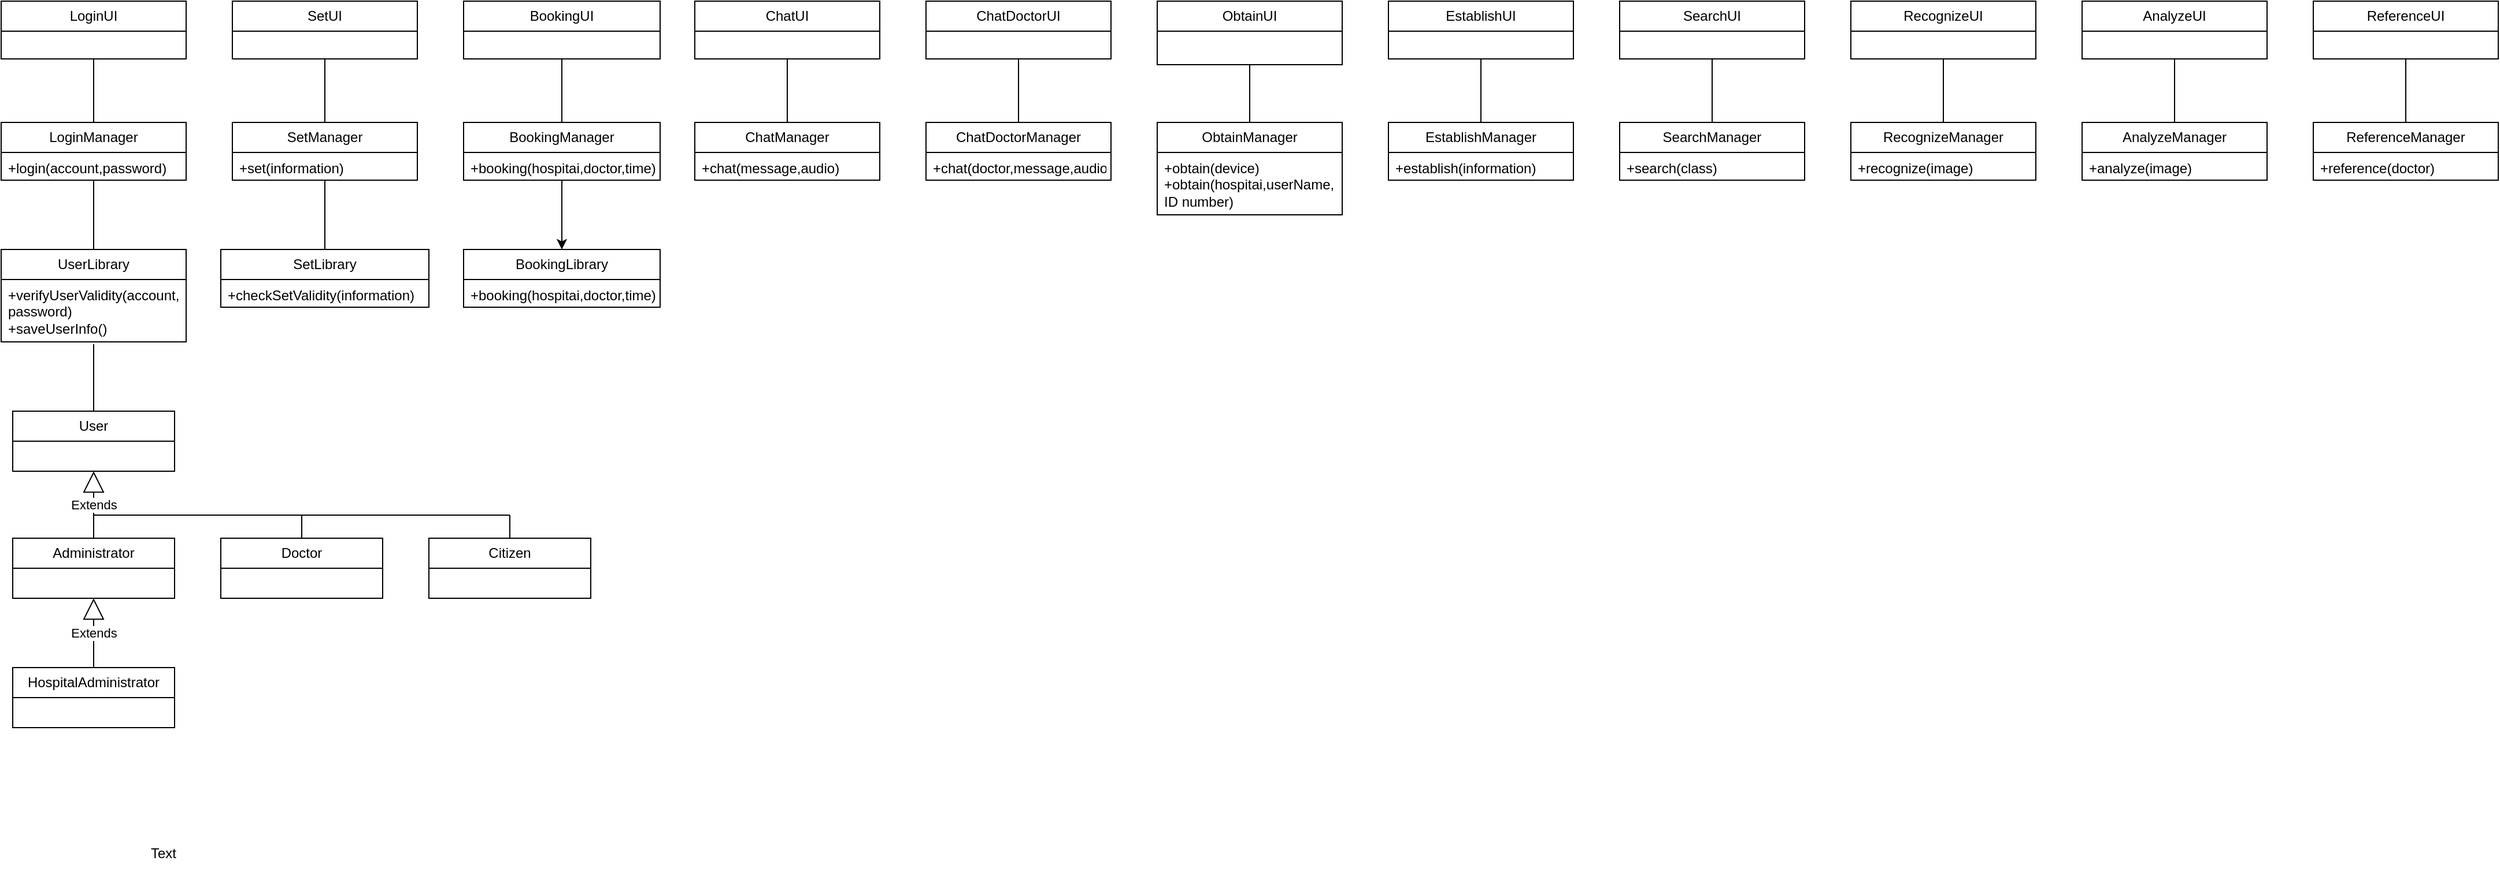 <mxfile version="24.4.0" type="github" pages="2">
  <diagram name="第 1 页" id="EGxzH5xs3cO7tH5hkBDh">
    <mxGraphModel dx="1167" dy="580" grid="1" gridSize="10" guides="1" tooltips="1" connect="1" arrows="1" fold="1" page="1" pageScale="1" pageWidth="827" pageHeight="1169" math="0" shadow="0">
      <root>
        <mxCell id="0" />
        <mxCell id="1" parent="0" />
        <mxCell id="B4zDRRMBpd5nmt5ICbeN-32" value="" style="edgeStyle=orthogonalEdgeStyle;rounded=0;orthogonalLoop=1;jettySize=auto;html=1;endArrow=none;endFill=0;" edge="1" parent="1" source="B4zDRRMBpd5nmt5ICbeN-1">
          <mxGeometry relative="1" as="geometry">
            <mxPoint x="200" y="762" as="targetPoint" />
          </mxGeometry>
        </mxCell>
        <mxCell id="B4zDRRMBpd5nmt5ICbeN-1" value="User" style="swimlane;fontStyle=0;childLayout=stackLayout;horizontal=1;startSize=26;fillColor=none;horizontalStack=0;resizeParent=1;resizeParentMax=0;resizeLast=0;collapsible=1;marginBottom=0;whiteSpace=wrap;html=1;" vertex="1" parent="1">
          <mxGeometry x="130" y="820" width="140" height="52" as="geometry">
            <mxRectangle x="60" y="100" width="70" height="30" as="alternateBounds" />
          </mxGeometry>
        </mxCell>
        <mxCell id="B4zDRRMBpd5nmt5ICbeN-2" value="&amp;nbsp;" style="text;strokeColor=none;fillColor=none;align=left;verticalAlign=top;spacingLeft=4;spacingRight=4;overflow=hidden;rotatable=0;points=[[0,0.5],[1,0.5]];portConstraint=eastwest;whiteSpace=wrap;html=1;" vertex="1" parent="B4zDRRMBpd5nmt5ICbeN-1">
          <mxGeometry y="26" width="140" height="26" as="geometry" />
        </mxCell>
        <mxCell id="B4zDRRMBpd5nmt5ICbeN-9" value="Administrator" style="swimlane;fontStyle=0;childLayout=stackLayout;horizontal=1;startSize=26;fillColor=none;horizontalStack=0;resizeParent=1;resizeParentMax=0;resizeLast=0;collapsible=1;marginBottom=0;whiteSpace=wrap;html=1;" vertex="1" parent="1">
          <mxGeometry x="130" y="930" width="140" height="52" as="geometry">
            <mxRectangle x="60" y="100" width="70" height="30" as="alternateBounds" />
          </mxGeometry>
        </mxCell>
        <mxCell id="B4zDRRMBpd5nmt5ICbeN-10" value="&amp;nbsp;" style="text;strokeColor=none;fillColor=none;align=left;verticalAlign=top;spacingLeft=4;spacingRight=4;overflow=hidden;rotatable=0;points=[[0,0.5],[1,0.5]];portConstraint=eastwest;whiteSpace=wrap;html=1;" vertex="1" parent="B4zDRRMBpd5nmt5ICbeN-9">
          <mxGeometry y="26" width="140" height="26" as="geometry" />
        </mxCell>
        <mxCell id="B4zDRRMBpd5nmt5ICbeN-11" value="Doctor" style="swimlane;fontStyle=0;childLayout=stackLayout;horizontal=1;startSize=26;fillColor=none;horizontalStack=0;resizeParent=1;resizeParentMax=0;resizeLast=0;collapsible=1;marginBottom=0;whiteSpace=wrap;html=1;" vertex="1" parent="1">
          <mxGeometry x="310" y="930" width="140" height="52" as="geometry">
            <mxRectangle x="60" y="100" width="70" height="30" as="alternateBounds" />
          </mxGeometry>
        </mxCell>
        <mxCell id="B4zDRRMBpd5nmt5ICbeN-12" value="&amp;nbsp;" style="text;strokeColor=none;fillColor=none;align=left;verticalAlign=top;spacingLeft=4;spacingRight=4;overflow=hidden;rotatable=0;points=[[0,0.5],[1,0.5]];portConstraint=eastwest;whiteSpace=wrap;html=1;" vertex="1" parent="B4zDRRMBpd5nmt5ICbeN-11">
          <mxGeometry y="26" width="140" height="26" as="geometry" />
        </mxCell>
        <mxCell id="B4zDRRMBpd5nmt5ICbeN-14" value="Citizen" style="swimlane;fontStyle=0;childLayout=stackLayout;horizontal=1;startSize=26;fillColor=none;horizontalStack=0;resizeParent=1;resizeParentMax=0;resizeLast=0;collapsible=1;marginBottom=0;whiteSpace=wrap;html=1;" vertex="1" parent="1">
          <mxGeometry x="490" y="930" width="140" height="52" as="geometry">
            <mxRectangle x="60" y="100" width="70" height="30" as="alternateBounds" />
          </mxGeometry>
        </mxCell>
        <mxCell id="B4zDRRMBpd5nmt5ICbeN-15" value="&amp;nbsp;" style="text;strokeColor=none;fillColor=none;align=left;verticalAlign=top;spacingLeft=4;spacingRight=4;overflow=hidden;rotatable=0;points=[[0,0.5],[1,0.5]];portConstraint=eastwest;whiteSpace=wrap;html=1;" vertex="1" parent="B4zDRRMBpd5nmt5ICbeN-14">
          <mxGeometry y="26" width="140" height="26" as="geometry" />
        </mxCell>
        <mxCell id="B4zDRRMBpd5nmt5ICbeN-17" value="HospitalAdministrator" style="swimlane;fontStyle=0;childLayout=stackLayout;horizontal=1;startSize=26;fillColor=none;horizontalStack=0;resizeParent=1;resizeParentMax=0;resizeLast=0;collapsible=1;marginBottom=0;whiteSpace=wrap;html=1;" vertex="1" parent="1">
          <mxGeometry x="130" y="1042" width="140" height="52" as="geometry">
            <mxRectangle x="60" y="100" width="70" height="30" as="alternateBounds" />
          </mxGeometry>
        </mxCell>
        <mxCell id="B4zDRRMBpd5nmt5ICbeN-18" value="&amp;nbsp;" style="text;strokeColor=none;fillColor=none;align=left;verticalAlign=top;spacingLeft=4;spacingRight=4;overflow=hidden;rotatable=0;points=[[0,0.5],[1,0.5]];portConstraint=eastwest;whiteSpace=wrap;html=1;" vertex="1" parent="B4zDRRMBpd5nmt5ICbeN-17">
          <mxGeometry y="26" width="140" height="26" as="geometry" />
        </mxCell>
        <mxCell id="B4zDRRMBpd5nmt5ICbeN-21" value="Extends" style="endArrow=block;endSize=16;endFill=0;html=1;rounded=0;exitX=0.5;exitY=0;exitDx=0;exitDy=0;" edge="1" parent="1" source="B4zDRRMBpd5nmt5ICbeN-17">
          <mxGeometry x="0.009" width="160" relative="1" as="geometry">
            <mxPoint x="230" y="1042" as="sourcePoint" />
            <mxPoint x="200" y="982" as="targetPoint" />
            <mxPoint as="offset" />
          </mxGeometry>
        </mxCell>
        <mxCell id="B4zDRRMBpd5nmt5ICbeN-22" value="Extends" style="endArrow=block;endSize=16;endFill=0;html=1;rounded=0;exitX=0.5;exitY=0;exitDx=0;exitDy=0;" edge="1" parent="1" source="B4zDRRMBpd5nmt5ICbeN-9" target="B4zDRRMBpd5nmt5ICbeN-2">
          <mxGeometry width="160" relative="1" as="geometry">
            <mxPoint x="320" y="900" as="sourcePoint" />
            <mxPoint x="480" y="900" as="targetPoint" />
          </mxGeometry>
        </mxCell>
        <mxCell id="B4zDRRMBpd5nmt5ICbeN-26" value="" style="endArrow=none;html=1;rounded=0;" edge="1" parent="1">
          <mxGeometry width="50" height="50" relative="1" as="geometry">
            <mxPoint x="200" y="910" as="sourcePoint" />
            <mxPoint x="380" y="910" as="targetPoint" />
          </mxGeometry>
        </mxCell>
        <mxCell id="B4zDRRMBpd5nmt5ICbeN-27" value="" style="endArrow=none;html=1;rounded=0;exitX=0.5;exitY=0;exitDx=0;exitDy=0;" edge="1" parent="1" source="B4zDRRMBpd5nmt5ICbeN-11">
          <mxGeometry width="50" height="50" relative="1" as="geometry">
            <mxPoint x="380" y="930" as="sourcePoint" />
            <mxPoint x="380" y="910" as="targetPoint" />
          </mxGeometry>
        </mxCell>
        <mxCell id="B4zDRRMBpd5nmt5ICbeN-28" value="" style="endArrow=none;html=1;rounded=0;" edge="1" parent="1">
          <mxGeometry width="50" height="50" relative="1" as="geometry">
            <mxPoint x="380" y="910" as="sourcePoint" />
            <mxPoint x="560" y="910" as="targetPoint" />
          </mxGeometry>
        </mxCell>
        <mxCell id="B4zDRRMBpd5nmt5ICbeN-29" value="" style="endArrow=none;html=1;rounded=0;" edge="1" parent="1" source="B4zDRRMBpd5nmt5ICbeN-14">
          <mxGeometry width="50" height="50" relative="1" as="geometry">
            <mxPoint x="390" y="940" as="sourcePoint" />
            <mxPoint x="560" y="910" as="targetPoint" />
          </mxGeometry>
        </mxCell>
        <mxCell id="B4zDRRMBpd5nmt5ICbeN-37" value="UserLibrary" style="swimlane;fontStyle=0;childLayout=stackLayout;horizontal=1;startSize=26;fillColor=none;horizontalStack=0;resizeParent=1;resizeParentMax=0;resizeLast=0;collapsible=1;marginBottom=0;whiteSpace=wrap;html=1;" vertex="1" parent="1">
          <mxGeometry x="120" y="680" width="160" height="80" as="geometry" />
        </mxCell>
        <mxCell id="B4zDRRMBpd5nmt5ICbeN-38" value="+verifyUserValidity(account,&lt;div&gt;password)&lt;/div&gt;&lt;div&gt;+saveUserInfo()&lt;/div&gt;" style="text;strokeColor=none;fillColor=none;align=left;verticalAlign=top;spacingLeft=4;spacingRight=4;overflow=hidden;rotatable=0;points=[[0,0.5],[1,0.5]];portConstraint=eastwest;whiteSpace=wrap;html=1;" vertex="1" parent="B4zDRRMBpd5nmt5ICbeN-37">
          <mxGeometry y="26" width="160" height="54" as="geometry" />
        </mxCell>
        <mxCell id="zvkdjGWx2xhCYd6H2U0A-26" value="" style="edgeStyle=orthogonalEdgeStyle;rounded=0;orthogonalLoop=1;jettySize=auto;html=1;endArrow=none;endFill=0;" edge="1" parent="1" source="zvkdjGWx2xhCYd6H2U0A-1">
          <mxGeometry relative="1" as="geometry">
            <mxPoint x="200" y="570" as="targetPoint" />
          </mxGeometry>
        </mxCell>
        <mxCell id="zvkdjGWx2xhCYd6H2U0A-1" value="LoginUI" style="swimlane;fontStyle=0;childLayout=stackLayout;horizontal=1;startSize=26;fillColor=none;horizontalStack=0;resizeParent=1;resizeParentMax=0;resizeLast=0;collapsible=1;marginBottom=0;whiteSpace=wrap;html=1;" vertex="1" parent="1">
          <mxGeometry x="120" y="465" width="160" height="50" as="geometry" />
        </mxCell>
        <mxCell id="zvkdjGWx2xhCYd6H2U0A-31" value="" style="edgeStyle=orthogonalEdgeStyle;rounded=0;orthogonalLoop=1;jettySize=auto;html=1;endArrow=none;endFill=0;" edge="1" parent="1" source="zvkdjGWx2xhCYd6H2U0A-3" target="zvkdjGWx2xhCYd6H2U0A-29">
          <mxGeometry relative="1" as="geometry" />
        </mxCell>
        <mxCell id="zvkdjGWx2xhCYd6H2U0A-3" value="SetUI" style="swimlane;fontStyle=0;childLayout=stackLayout;horizontal=1;startSize=26;fillColor=none;horizontalStack=0;resizeParent=1;resizeParentMax=0;resizeLast=0;collapsible=1;marginBottom=0;whiteSpace=wrap;html=1;" vertex="1" parent="1">
          <mxGeometry x="320" y="465" width="160" height="50" as="geometry" />
        </mxCell>
        <mxCell id="zvkdjGWx2xhCYd6H2U0A-58" value="" style="edgeStyle=orthogonalEdgeStyle;rounded=0;orthogonalLoop=1;jettySize=auto;html=1;endArrow=none;endFill=0;" edge="1" parent="1" source="zvkdjGWx2xhCYd6H2U0A-5" target="zvkdjGWx2xhCYd6H2U0A-56">
          <mxGeometry relative="1" as="geometry" />
        </mxCell>
        <mxCell id="zvkdjGWx2xhCYd6H2U0A-5" value="ReferenceUI" style="swimlane;fontStyle=0;childLayout=stackLayout;horizontal=1;startSize=26;fillColor=none;horizontalStack=0;resizeParent=1;resizeParentMax=0;resizeLast=0;collapsible=1;marginBottom=0;whiteSpace=wrap;html=1;" vertex="1" parent="1">
          <mxGeometry x="2120" y="465" width="160" height="50" as="geometry" />
        </mxCell>
        <mxCell id="zvkdjGWx2xhCYd6H2U0A-55" value="" style="edgeStyle=orthogonalEdgeStyle;rounded=0;orthogonalLoop=1;jettySize=auto;html=1;endArrow=none;endFill=0;" edge="1" parent="1" source="zvkdjGWx2xhCYd6H2U0A-7" target="zvkdjGWx2xhCYd6H2U0A-53">
          <mxGeometry relative="1" as="geometry" />
        </mxCell>
        <mxCell id="zvkdjGWx2xhCYd6H2U0A-7" value="AnalyzeUI" style="swimlane;fontStyle=0;childLayout=stackLayout;horizontal=1;startSize=26;fillColor=none;horizontalStack=0;resizeParent=1;resizeParentMax=0;resizeLast=0;collapsible=1;marginBottom=0;whiteSpace=wrap;html=1;" vertex="1" parent="1">
          <mxGeometry x="1920" y="465" width="160" height="50" as="geometry" />
        </mxCell>
        <mxCell id="zvkdjGWx2xhCYd6H2U0A-52" value="" style="edgeStyle=orthogonalEdgeStyle;rounded=0;orthogonalLoop=1;jettySize=auto;html=1;endArrow=none;endFill=0;" edge="1" parent="1" source="zvkdjGWx2xhCYd6H2U0A-9" target="zvkdjGWx2xhCYd6H2U0A-50">
          <mxGeometry relative="1" as="geometry" />
        </mxCell>
        <mxCell id="zvkdjGWx2xhCYd6H2U0A-9" value="Recognize&lt;span style=&quot;color: rgba(0, 0, 0, 0); font-family: monospace; font-size: 0px; text-align: start; text-wrap: nowrap;&quot;&gt;%3CmxGraphModel%3E%3Croot%3E%3CmxCell%20id%3D%220%22%2F%3E%3CmxCell%20id%3D%221%22%20parent%3D%220%22%2F%3E%3CmxCell%20id%3D%222%22%20value%3D%22SetUI%22%20style%3D%22swimlane%3BfontStyle%3D0%3BchildLayout%3DstackLayout%3Bhorizontal%3D1%3BstartSize%3D26%3BfillColor%3Dnone%3BhorizontalStack%3D0%3BresizeParent%3D1%3BresizeParentMax%3D0%3BresizeLast%3D0%3Bcollapsible%3D1%3BmarginBottom%3D0%3BwhiteSpace%3Dwrap%3Bhtml%3D1%3B%22%20vertex%3D%221%22%20parent%3D%221%22%3E%3CmxGeometry%20x%3D%22300%22%20y%3D%22540%22%20width%3D%22160%22%20height%3D%2250%22%20as%3D%22geometry%22%2F%3E%3C%2FmxCell%3E%3CmxCell%20id%3D%223%22%20value%3D%22%2Bset(information)%22%20style%3D%22text%3BstrokeColor%3Dnone%3BfillColor%3Dnone%3Balign%3Dleft%3BverticalAlign%3Dtop%3BspacingLeft%3D4%3BspacingRight%3D4%3Boverflow%3Dhidden%3Brotatable%3D0%3Bpoints%3D%5B%5B0%2C0.5%5D%2C%5B1%2C0.5%5D%5D%3BportConstraint%3Deastwest%3BwhiteSpace%3Dwrap%3Bhtml%3D1%3B%22%20vertex%3D%221%22%20parent%3D%222%22%3E%3CmxGeometry%20y%3D%2226%22%20width%3D%22160%22%20height%3D%2224%22%20as%3D%22geometry%22%2F%3E%3C%2FmxCell%3E%3C%2Froot%3E%3C%2FmxGraphModel%3E&lt;/span&gt;UI" style="swimlane;fontStyle=0;childLayout=stackLayout;horizontal=1;startSize=26;fillColor=none;horizontalStack=0;resizeParent=1;resizeParentMax=0;resizeLast=0;collapsible=1;marginBottom=0;whiteSpace=wrap;html=1;" vertex="1" parent="1">
          <mxGeometry x="1720" y="465" width="160" height="50" as="geometry" />
        </mxCell>
        <mxCell id="zvkdjGWx2xhCYd6H2U0A-49" value="" style="edgeStyle=orthogonalEdgeStyle;rounded=0;orthogonalLoop=1;jettySize=auto;html=1;endArrow=none;endFill=0;" edge="1" parent="1" source="zvkdjGWx2xhCYd6H2U0A-11" target="zvkdjGWx2xhCYd6H2U0A-47">
          <mxGeometry relative="1" as="geometry" />
        </mxCell>
        <mxCell id="zvkdjGWx2xhCYd6H2U0A-11" value="SearchUI" style="swimlane;fontStyle=0;childLayout=stackLayout;horizontal=1;startSize=26;fillColor=none;horizontalStack=0;resizeParent=1;resizeParentMax=0;resizeLast=0;collapsible=1;marginBottom=0;whiteSpace=wrap;html=1;" vertex="1" parent="1">
          <mxGeometry x="1520" y="465" width="160" height="50" as="geometry" />
        </mxCell>
        <mxCell id="zvkdjGWx2xhCYd6H2U0A-46" value="" style="edgeStyle=orthogonalEdgeStyle;rounded=0;orthogonalLoop=1;jettySize=auto;html=1;endArrow=none;endFill=0;" edge="1" parent="1" source="zvkdjGWx2xhCYd6H2U0A-13" target="zvkdjGWx2xhCYd6H2U0A-44">
          <mxGeometry relative="1" as="geometry" />
        </mxCell>
        <mxCell id="zvkdjGWx2xhCYd6H2U0A-13" value="EstablishUI" style="swimlane;fontStyle=0;childLayout=stackLayout;horizontal=1;startSize=26;fillColor=none;horizontalStack=0;resizeParent=1;resizeParentMax=0;resizeLast=0;collapsible=1;marginBottom=0;whiteSpace=wrap;html=1;" vertex="1" parent="1">
          <mxGeometry x="1320" y="465" width="160" height="50" as="geometry" />
        </mxCell>
        <mxCell id="zvkdjGWx2xhCYd6H2U0A-43" value="" style="edgeStyle=orthogonalEdgeStyle;rounded=0;orthogonalLoop=1;jettySize=auto;html=1;endArrow=none;endFill=0;" edge="1" parent="1" source="zvkdjGWx2xhCYd6H2U0A-15" target="zvkdjGWx2xhCYd6H2U0A-41">
          <mxGeometry relative="1" as="geometry" />
        </mxCell>
        <mxCell id="zvkdjGWx2xhCYd6H2U0A-15" value="ObtainUI" style="swimlane;fontStyle=0;childLayout=stackLayout;horizontal=1;startSize=26;fillColor=none;horizontalStack=0;resizeParent=1;resizeParentMax=0;resizeLast=0;collapsible=1;marginBottom=0;whiteSpace=wrap;html=1;" vertex="1" parent="1">
          <mxGeometry x="1120" y="465" width="160" height="55" as="geometry" />
        </mxCell>
        <mxCell id="zvkdjGWx2xhCYd6H2U0A-40" value="" style="edgeStyle=orthogonalEdgeStyle;rounded=0;orthogonalLoop=1;jettySize=auto;html=1;endArrow=none;endFill=0;" edge="1" parent="1" source="zvkdjGWx2xhCYd6H2U0A-17" target="zvkdjGWx2xhCYd6H2U0A-38">
          <mxGeometry relative="1" as="geometry" />
        </mxCell>
        <mxCell id="zvkdjGWx2xhCYd6H2U0A-17" value="ChatDoctorUI" style="swimlane;fontStyle=0;childLayout=stackLayout;horizontal=1;startSize=26;fillColor=none;horizontalStack=0;resizeParent=1;resizeParentMax=0;resizeLast=0;collapsible=1;marginBottom=0;whiteSpace=wrap;html=1;" vertex="1" parent="1">
          <mxGeometry x="920" y="465" width="160" height="50" as="geometry" />
        </mxCell>
        <mxCell id="zvkdjGWx2xhCYd6H2U0A-37" value="" style="edgeStyle=orthogonalEdgeStyle;rounded=0;orthogonalLoop=1;jettySize=auto;html=1;endArrow=none;endFill=0;" edge="1" parent="1" source="zvkdjGWx2xhCYd6H2U0A-19" target="zvkdjGWx2xhCYd6H2U0A-35">
          <mxGeometry relative="1" as="geometry" />
        </mxCell>
        <mxCell id="zvkdjGWx2xhCYd6H2U0A-19" value="ChatUI" style="swimlane;fontStyle=0;childLayout=stackLayout;horizontal=1;startSize=26;fillColor=none;horizontalStack=0;resizeParent=1;resizeParentMax=0;resizeLast=0;collapsible=1;marginBottom=0;whiteSpace=wrap;html=1;" vertex="1" parent="1">
          <mxGeometry x="720" y="465" width="160" height="50" as="geometry" />
        </mxCell>
        <mxCell id="zvkdjGWx2xhCYd6H2U0A-34" value="" style="edgeStyle=orthogonalEdgeStyle;rounded=0;orthogonalLoop=1;jettySize=auto;html=1;endArrow=none;endFill=0;" edge="1" parent="1" source="zvkdjGWx2xhCYd6H2U0A-21" target="zvkdjGWx2xhCYd6H2U0A-32">
          <mxGeometry relative="1" as="geometry" />
        </mxCell>
        <mxCell id="zvkdjGWx2xhCYd6H2U0A-21" value="BookingUI" style="swimlane;fontStyle=0;childLayout=stackLayout;horizontal=1;startSize=26;fillColor=none;horizontalStack=0;resizeParent=1;resizeParentMax=0;resizeLast=0;collapsible=1;marginBottom=0;whiteSpace=wrap;html=1;" vertex="1" parent="1">
          <mxGeometry x="520" y="465" width="170" height="50" as="geometry" />
        </mxCell>
        <mxCell id="zvkdjGWx2xhCYd6H2U0A-23" value="Text" style="text;html=1;align=center;verticalAlign=middle;resizable=0;points=[];autosize=1;strokeColor=none;fillColor=none;" vertex="1" parent="1">
          <mxGeometry x="235" y="1188" width="50" height="30" as="geometry" />
        </mxCell>
        <mxCell id="zvkdjGWx2xhCYd6H2U0A-24" value="LoginManager" style="swimlane;fontStyle=0;childLayout=stackLayout;horizontal=1;startSize=26;fillColor=none;horizontalStack=0;resizeParent=1;resizeParentMax=0;resizeLast=0;collapsible=1;marginBottom=0;whiteSpace=wrap;html=1;" vertex="1" parent="1">
          <mxGeometry x="120" y="570" width="160" height="50" as="geometry" />
        </mxCell>
        <mxCell id="zvkdjGWx2xhCYd6H2U0A-25" value="+login(account,password)" style="text;strokeColor=none;fillColor=none;align=left;verticalAlign=top;spacingLeft=4;spacingRight=4;overflow=hidden;rotatable=0;points=[[0,0.5],[1,0.5]];portConstraint=eastwest;whiteSpace=wrap;html=1;" vertex="1" parent="zvkdjGWx2xhCYd6H2U0A-24">
          <mxGeometry y="26" width="160" height="24" as="geometry" />
        </mxCell>
        <mxCell id="zvkdjGWx2xhCYd6H2U0A-28" value="" style="endArrow=none;html=1;rounded=0;exitX=0.5;exitY=0;exitDx=0;exitDy=0;" edge="1" parent="1" source="B4zDRRMBpd5nmt5ICbeN-37">
          <mxGeometry width="50" height="50" relative="1" as="geometry">
            <mxPoint x="80" y="600" as="sourcePoint" />
            <mxPoint x="200" y="620" as="targetPoint" />
          </mxGeometry>
        </mxCell>
        <mxCell id="zvkdjGWx2xhCYd6H2U0A-61" value="" style="edgeStyle=orthogonalEdgeStyle;rounded=0;orthogonalLoop=1;jettySize=auto;html=1;endArrow=none;endFill=0;" edge="1" parent="1" source="zvkdjGWx2xhCYd6H2U0A-29" target="zvkdjGWx2xhCYd6H2U0A-59">
          <mxGeometry relative="1" as="geometry" />
        </mxCell>
        <mxCell id="zvkdjGWx2xhCYd6H2U0A-29" value="SetManager" style="swimlane;fontStyle=0;childLayout=stackLayout;horizontal=1;startSize=26;fillColor=none;horizontalStack=0;resizeParent=1;resizeParentMax=0;resizeLast=0;collapsible=1;marginBottom=0;whiteSpace=wrap;html=1;" vertex="1" parent="1">
          <mxGeometry x="320" y="570" width="160" height="50" as="geometry" />
        </mxCell>
        <mxCell id="zvkdjGWx2xhCYd6H2U0A-30" value="+set(information)" style="text;strokeColor=none;fillColor=none;align=left;verticalAlign=top;spacingLeft=4;spacingRight=4;overflow=hidden;rotatable=0;points=[[0,0.5],[1,0.5]];portConstraint=eastwest;whiteSpace=wrap;html=1;" vertex="1" parent="zvkdjGWx2xhCYd6H2U0A-29">
          <mxGeometry y="26" width="160" height="24" as="geometry" />
        </mxCell>
        <mxCell id="zvkdjGWx2xhCYd6H2U0A-64" value="" style="edgeStyle=orthogonalEdgeStyle;rounded=0;orthogonalLoop=1;jettySize=auto;html=1;" edge="1" parent="1" source="zvkdjGWx2xhCYd6H2U0A-32" target="zvkdjGWx2xhCYd6H2U0A-62">
          <mxGeometry relative="1" as="geometry" />
        </mxCell>
        <mxCell id="zvkdjGWx2xhCYd6H2U0A-32" value="BookingManager" style="swimlane;fontStyle=0;childLayout=stackLayout;horizontal=1;startSize=26;fillColor=none;horizontalStack=0;resizeParent=1;resizeParentMax=0;resizeLast=0;collapsible=1;marginBottom=0;whiteSpace=wrap;html=1;" vertex="1" parent="1">
          <mxGeometry x="520" y="570" width="170" height="50" as="geometry" />
        </mxCell>
        <mxCell id="zvkdjGWx2xhCYd6H2U0A-33" value="+booking(hospitai,doctor,time)" style="text;strokeColor=none;fillColor=none;align=left;verticalAlign=top;spacingLeft=4;spacingRight=4;overflow=hidden;rotatable=0;points=[[0,0.5],[1,0.5]];portConstraint=eastwest;whiteSpace=wrap;html=1;" vertex="1" parent="zvkdjGWx2xhCYd6H2U0A-32">
          <mxGeometry y="26" width="170" height="24" as="geometry" />
        </mxCell>
        <mxCell id="zvkdjGWx2xhCYd6H2U0A-35" value="ChatManager" style="swimlane;fontStyle=0;childLayout=stackLayout;horizontal=1;startSize=26;fillColor=none;horizontalStack=0;resizeParent=1;resizeParentMax=0;resizeLast=0;collapsible=1;marginBottom=0;whiteSpace=wrap;html=1;" vertex="1" parent="1">
          <mxGeometry x="720" y="570" width="160" height="50" as="geometry" />
        </mxCell>
        <mxCell id="zvkdjGWx2xhCYd6H2U0A-36" value="+chat(message,audio&lt;span style=&quot;color: rgba(0, 0, 0, 0); font-family: monospace; font-size: 0px; text-wrap: nowrap;&quot;&gt;%3CmxGraphModel%3E%3Croot%3E%3CmxCell%20id%3D%220%22%2F%3E%3CmxCell%20id%3D%221%22%20parent%3D%220%22%2F%3E%3CmxCell%20id%3D%222%22%20value%3D%22SetUI%22%20style%3D%22swimlane%3BfontStyle%3D0%3BchildLayout%3DstackLayout%3Bhorizontal%3D1%3BstartSize%3D26%3BfillColor%3Dnone%3BhorizontalStack%3D0%3BresizeParent%3D1%3BresizeParentMax%3D0%3BresizeLast%3D0%3Bcollapsible%3D1%3BmarginBottom%3D0%3BwhiteSpace%3Dwrap%3Bhtml%3D1%3B%22%20vertex%3D%221%22%20parent%3D%221%22%3E%3CmxGeometry%20x%3D%22300%22%20y%3D%22540%22%20width%3D%22160%22%20height%3D%2250%22%20as%3D%22geometry%22%2F%3E%3C%2FmxCell%3E%3CmxCell%20id%3D%223%22%20value%3D%22%2Bset(information)%22%20style%3D%22text%3BstrokeColor%3Dnone%3BfillColor%3Dnone%3Balign%3Dleft%3BverticalAlign%3Dtop%3BspacingLeft%3D4%3BspacingRight%3D4%3Boverflow%3Dhidden%3Brotatable%3D0%3Bpoints%3D%5B%5B0%2C0.5%5D%2C%5B1%2C0.5%5D%5D%3BportConstraint%3Deastwest%3BwhiteSpace%3Dwrap%3Bhtml%3D1%3B%22%20vertex%3D%221%22%20parent%3D%222%22%3E%3CmxGeometry%20y%3D%2226%22%20width%3D%22160%22%20height%3D%2224%22%20as%3D%22geometry%22%2F%3E%3C%2FmxCell%3E%3C%2Froot%3E%3C%2FmxGraphModel%3E&lt;/span&gt;)" style="text;strokeColor=none;fillColor=none;align=left;verticalAlign=top;spacingLeft=4;spacingRight=4;overflow=hidden;rotatable=0;points=[[0,0.5],[1,0.5]];portConstraint=eastwest;whiteSpace=wrap;html=1;" vertex="1" parent="zvkdjGWx2xhCYd6H2U0A-35">
          <mxGeometry y="26" width="160" height="24" as="geometry" />
        </mxCell>
        <mxCell id="zvkdjGWx2xhCYd6H2U0A-38" value="ChatDoctorManager" style="swimlane;fontStyle=0;childLayout=stackLayout;horizontal=1;startSize=26;fillColor=none;horizontalStack=0;resizeParent=1;resizeParentMax=0;resizeLast=0;collapsible=1;marginBottom=0;whiteSpace=wrap;html=1;" vertex="1" parent="1">
          <mxGeometry x="920" y="570" width="160" height="50" as="geometry" />
        </mxCell>
        <mxCell id="zvkdjGWx2xhCYd6H2U0A-39" value="+chat(doctor,message,audio)" style="text;strokeColor=none;fillColor=none;align=left;verticalAlign=top;spacingLeft=4;spacingRight=4;overflow=hidden;rotatable=0;points=[[0,0.5],[1,0.5]];portConstraint=eastwest;whiteSpace=wrap;html=1;" vertex="1" parent="zvkdjGWx2xhCYd6H2U0A-38">
          <mxGeometry y="26" width="160" height="24" as="geometry" />
        </mxCell>
        <mxCell id="zvkdjGWx2xhCYd6H2U0A-41" value="ObtainManager" style="swimlane;fontStyle=0;childLayout=stackLayout;horizontal=1;startSize=26;fillColor=none;horizontalStack=0;resizeParent=1;resizeParentMax=0;resizeLast=0;collapsible=1;marginBottom=0;whiteSpace=wrap;html=1;" vertex="1" parent="1">
          <mxGeometry x="1120" y="570" width="160" height="80" as="geometry" />
        </mxCell>
        <mxCell id="zvkdjGWx2xhCYd6H2U0A-42" value="+obtain(device)&lt;div&gt;+obtain(hospitai,userName,&lt;/div&gt;&lt;div&gt;ID number)&lt;/div&gt;" style="text;strokeColor=none;fillColor=none;align=left;verticalAlign=top;spacingLeft=4;spacingRight=4;overflow=hidden;rotatable=0;points=[[0,0.5],[1,0.5]];portConstraint=eastwest;whiteSpace=wrap;html=1;" vertex="1" parent="zvkdjGWx2xhCYd6H2U0A-41">
          <mxGeometry y="26" width="160" height="54" as="geometry" />
        </mxCell>
        <mxCell id="zvkdjGWx2xhCYd6H2U0A-44" value="EstablishManager" style="swimlane;fontStyle=0;childLayout=stackLayout;horizontal=1;startSize=26;fillColor=none;horizontalStack=0;resizeParent=1;resizeParentMax=0;resizeLast=0;collapsible=1;marginBottom=0;whiteSpace=wrap;html=1;" vertex="1" parent="1">
          <mxGeometry x="1320" y="570" width="160" height="50" as="geometry" />
        </mxCell>
        <mxCell id="zvkdjGWx2xhCYd6H2U0A-45" value="+establish(information)" style="text;strokeColor=none;fillColor=none;align=left;verticalAlign=top;spacingLeft=4;spacingRight=4;overflow=hidden;rotatable=0;points=[[0,0.5],[1,0.5]];portConstraint=eastwest;whiteSpace=wrap;html=1;" vertex="1" parent="zvkdjGWx2xhCYd6H2U0A-44">
          <mxGeometry y="26" width="160" height="24" as="geometry" />
        </mxCell>
        <mxCell id="zvkdjGWx2xhCYd6H2U0A-47" value="SearchManager" style="swimlane;fontStyle=0;childLayout=stackLayout;horizontal=1;startSize=26;fillColor=none;horizontalStack=0;resizeParent=1;resizeParentMax=0;resizeLast=0;collapsible=1;marginBottom=0;whiteSpace=wrap;html=1;" vertex="1" parent="1">
          <mxGeometry x="1520" y="570" width="160" height="50" as="geometry" />
        </mxCell>
        <mxCell id="zvkdjGWx2xhCYd6H2U0A-48" value="+search(class)" style="text;strokeColor=none;fillColor=none;align=left;verticalAlign=top;spacingLeft=4;spacingRight=4;overflow=hidden;rotatable=0;points=[[0,0.5],[1,0.5]];portConstraint=eastwest;whiteSpace=wrap;html=1;" vertex="1" parent="zvkdjGWx2xhCYd6H2U0A-47">
          <mxGeometry y="26" width="160" height="24" as="geometry" />
        </mxCell>
        <mxCell id="zvkdjGWx2xhCYd6H2U0A-50" value="Recognize&lt;span style=&quot;color: rgba(0, 0, 0, 0); font-family: monospace; font-size: 0px; text-align: start; text-wrap: nowrap;&quot;&gt;%3CmxGraphModel%3E%3Croot%3E%3CmxCell%20id%3D%220%22%2F%3E%3CmxCell%20id%3D%221%22%20parent%3D%220%22%2F%3E%3CmxCell%20id%3D%222%22%20value%3D%22SetUI%22%20style%3D%22swimlane%3BfontStyle%3D0%3BchildLayout%3DstackLayout%3Bhorizontal%3D1%3BstartSize%3D26%3BfillColor%3Dnone%3BhorizontalStack%3D0%3BresizeParent%3D1%3BresizeParentMax%3D0%3BresizeLast%3D0%3Bcollapsible%3D1%3BmarginBottom%3D0%3BwhiteSpace%3Dwrap%3Bhtml%3D1%3B%22%20vertex%3D%221%22%20parent%3D%221%22%3E%3CmxGeometry%20x%3D%22300%22%20y%3D%22540%22%20width%3D%22160%22%20height%3D%2250%22%20as%3D%22geometry%22%2F%3E%3C%2FmxCell%3E%3CmxCell%20id%3D%223%22%20value%3D%22%2Bset(information)%22%20style%3D%22text%3BstrokeColor%3Dnone%3BfillColor%3Dnone%3Balign%3Dleft%3BverticalAlign%3Dtop%3BspacingLeft%3D4%3BspacingRight%3D4%3Boverflow%3Dhidden%3Brotatable%3D0%3Bpoints%3D%5B%5B0%2C0.5%5D%2C%5B1%2C0.5%5D%5D%3BportConstraint%3Deastwest%3BwhiteSpace%3Dwrap%3Bhtml%3D1%3B%22%20vertex%3D%221%22%20parent%3D%222%22%3E%3CmxGeometry%20y%3D%2226%22%20width%3D%22160%22%20height%3D%2224%22%20as%3D%22geometry%22%2F%3E%3C%2FmxCell%3E%3C%2Froot%3E%3C%2FmxGraphModel%3E&lt;/span&gt;Manager" style="swimlane;fontStyle=0;childLayout=stackLayout;horizontal=1;startSize=26;fillColor=none;horizontalStack=0;resizeParent=1;resizeParentMax=0;resizeLast=0;collapsible=1;marginBottom=0;whiteSpace=wrap;html=1;" vertex="1" parent="1">
          <mxGeometry x="1720" y="570" width="160" height="50" as="geometry" />
        </mxCell>
        <mxCell id="zvkdjGWx2xhCYd6H2U0A-51" value="+recognize(image)" style="text;strokeColor=none;fillColor=none;align=left;verticalAlign=top;spacingLeft=4;spacingRight=4;overflow=hidden;rotatable=0;points=[[0,0.5],[1,0.5]];portConstraint=eastwest;whiteSpace=wrap;html=1;" vertex="1" parent="zvkdjGWx2xhCYd6H2U0A-50">
          <mxGeometry y="26" width="160" height="24" as="geometry" />
        </mxCell>
        <mxCell id="zvkdjGWx2xhCYd6H2U0A-53" value="AnalyzeManager" style="swimlane;fontStyle=0;childLayout=stackLayout;horizontal=1;startSize=26;fillColor=none;horizontalStack=0;resizeParent=1;resizeParentMax=0;resizeLast=0;collapsible=1;marginBottom=0;whiteSpace=wrap;html=1;" vertex="1" parent="1">
          <mxGeometry x="1920" y="570" width="160" height="50" as="geometry" />
        </mxCell>
        <mxCell id="zvkdjGWx2xhCYd6H2U0A-54" value="+analyze(image)" style="text;strokeColor=none;fillColor=none;align=left;verticalAlign=top;spacingLeft=4;spacingRight=4;overflow=hidden;rotatable=0;points=[[0,0.5],[1,0.5]];portConstraint=eastwest;whiteSpace=wrap;html=1;" vertex="1" parent="zvkdjGWx2xhCYd6H2U0A-53">
          <mxGeometry y="26" width="160" height="24" as="geometry" />
        </mxCell>
        <mxCell id="zvkdjGWx2xhCYd6H2U0A-56" value="ReferenceManager" style="swimlane;fontStyle=0;childLayout=stackLayout;horizontal=1;startSize=26;fillColor=none;horizontalStack=0;resizeParent=1;resizeParentMax=0;resizeLast=0;collapsible=1;marginBottom=0;whiteSpace=wrap;html=1;" vertex="1" parent="1">
          <mxGeometry x="2120" y="570" width="160" height="50" as="geometry" />
        </mxCell>
        <mxCell id="zvkdjGWx2xhCYd6H2U0A-57" value="+reference(doctor)" style="text;strokeColor=none;fillColor=none;align=left;verticalAlign=top;spacingLeft=4;spacingRight=4;overflow=hidden;rotatable=0;points=[[0,0.5],[1,0.5]];portConstraint=eastwest;whiteSpace=wrap;html=1;" vertex="1" parent="zvkdjGWx2xhCYd6H2U0A-56">
          <mxGeometry y="26" width="160" height="24" as="geometry" />
        </mxCell>
        <mxCell id="zvkdjGWx2xhCYd6H2U0A-59" value="SetLibrary" style="swimlane;fontStyle=0;childLayout=stackLayout;horizontal=1;startSize=26;fillColor=none;horizontalStack=0;resizeParent=1;resizeParentMax=0;resizeLast=0;collapsible=1;marginBottom=0;whiteSpace=wrap;html=1;" vertex="1" parent="1">
          <mxGeometry x="310" y="680" width="180" height="50" as="geometry" />
        </mxCell>
        <mxCell id="zvkdjGWx2xhCYd6H2U0A-60" value="+checkSetValidity(information)" style="text;strokeColor=none;fillColor=none;align=left;verticalAlign=top;spacingLeft=4;spacingRight=4;overflow=hidden;rotatable=0;points=[[0,0.5],[1,0.5]];portConstraint=eastwest;whiteSpace=wrap;html=1;" vertex="1" parent="zvkdjGWx2xhCYd6H2U0A-59">
          <mxGeometry y="26" width="180" height="24" as="geometry" />
        </mxCell>
        <mxCell id="zvkdjGWx2xhCYd6H2U0A-62" value="BookingLibrary" style="swimlane;fontStyle=0;childLayout=stackLayout;horizontal=1;startSize=26;fillColor=none;horizontalStack=0;resizeParent=1;resizeParentMax=0;resizeLast=0;collapsible=1;marginBottom=0;whiteSpace=wrap;html=1;" vertex="1" parent="1">
          <mxGeometry x="520" y="680" width="170" height="50" as="geometry" />
        </mxCell>
        <mxCell id="zvkdjGWx2xhCYd6H2U0A-63" value="+booking(hospitai,doctor,time)" style="text;strokeColor=none;fillColor=none;align=left;verticalAlign=top;spacingLeft=4;spacingRight=4;overflow=hidden;rotatable=0;points=[[0,0.5],[1,0.5]];portConstraint=eastwest;whiteSpace=wrap;html=1;" vertex="1" parent="zvkdjGWx2xhCYd6H2U0A-62">
          <mxGeometry y="26" width="170" height="24" as="geometry" />
        </mxCell>
      </root>
    </mxGraphModel>
  </diagram>
  <diagram id="Da9E9q5qYlzGkj_Jw1YC" name="第 2 页">
    <mxGraphModel dx="1050" dy="522" grid="1" gridSize="10" guides="1" tooltips="1" connect="1" arrows="1" fold="1" page="1" pageScale="1" pageWidth="827" pageHeight="1169" math="0" shadow="0">
      <root>
        <mxCell id="0" />
        <mxCell id="1" parent="0" />
      </root>
    </mxGraphModel>
  </diagram>
</mxfile>
